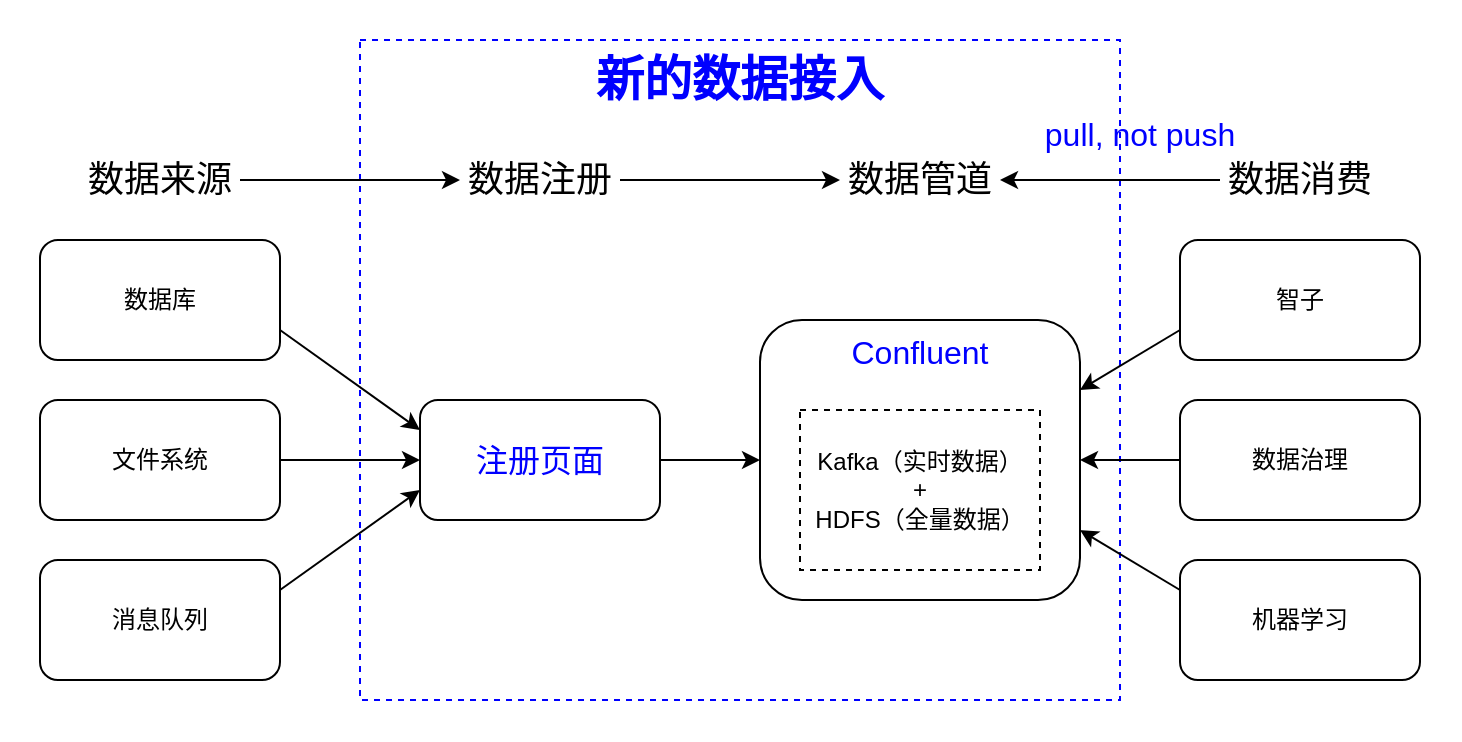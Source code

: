 <mxfile version="10.5.9" type="github"><diagram id="YSKjneG9f25D24EfUgmv" name="Page-1"><mxGraphModel dx="758" dy="525" grid="1" gridSize="10" guides="1" tooltips="1" connect="1" arrows="1" fold="1" page="1" pageScale="1" pageWidth="850" pageHeight="1100" math="0" shadow="0"><root><mxCell id="0"/><mxCell id="1" parent="0"/><mxCell id="WJNRB5o8_elmOy3kN1VB-6" value="" style="rounded=0;whiteSpace=wrap;html=1;strokeColor=none;fillColor=none;gradientColor=none;fontSize=24;fontColor=#0000FF;" vertex="1" parent="1"><mxGeometry x="40" y="80" width="730" height="370" as="geometry"/></mxCell><mxCell id="WJNRB5o8_elmOy3kN1VB-1" value="" style="rounded=0;whiteSpace=wrap;html=1;dashed=1;fillColor=none;gradientColor=none;strokeColor=#0000FF;" vertex="1" parent="1"><mxGeometry x="220" y="100" width="380" height="330" as="geometry"/></mxCell><mxCell id="8H_U0XsgN7u3BfvsgzKS-15" value="" style="edgeStyle=orthogonalEdgeStyle;rounded=0;orthogonalLoop=1;jettySize=auto;html=1;entryX=0;entryY=0.5;entryDx=0;entryDy=0;" parent="1" source="8H_U0XsgN7u3BfvsgzKS-1" target="8H_U0XsgN7u3BfvsgzKS-4" edge="1"><mxGeometry relative="1" as="geometry"><mxPoint x="230" y="170" as="targetPoint"/></mxGeometry></mxCell><mxCell id="8H_U0XsgN7u3BfvsgzKS-1" value="数据来源" style="text;html=1;strokeColor=none;fillColor=none;align=center;verticalAlign=middle;whiteSpace=wrap;rounded=0;fontSize=18;" parent="1" vertex="1"><mxGeometry x="80" y="160" width="80" height="20" as="geometry"/></mxCell><mxCell id="8H_U0XsgN7u3BfvsgzKS-17" value="" style="edgeStyle=orthogonalEdgeStyle;rounded=0;orthogonalLoop=1;jettySize=auto;html=1;entryX=0;entryY=0.5;entryDx=0;entryDy=0;" parent="1" source="8H_U0XsgN7u3BfvsgzKS-4" target="8H_U0XsgN7u3BfvsgzKS-5" edge="1"><mxGeometry relative="1" as="geometry"><mxPoint x="420" y="170" as="targetPoint"/></mxGeometry></mxCell><mxCell id="8H_U0XsgN7u3BfvsgzKS-4" value="数据注册" style="text;html=1;strokeColor=none;fillColor=none;align=center;verticalAlign=middle;whiteSpace=wrap;rounded=0;fontSize=18;" parent="1" vertex="1"><mxGeometry x="270" y="160" width="80" height="20" as="geometry"/></mxCell><mxCell id="8H_U0XsgN7u3BfvsgzKS-19" value="" style="edgeStyle=orthogonalEdgeStyle;rounded=0;orthogonalLoop=1;jettySize=auto;html=1;" parent="1" source="8H_U0XsgN7u3BfvsgzKS-18" target="8H_U0XsgN7u3BfvsgzKS-5" edge="1"><mxGeometry relative="1" as="geometry"/></mxCell><mxCell id="8H_U0XsgN7u3BfvsgzKS-5" value="数据管道&lt;br style=&quot;font-size: 18px;&quot;&gt;" style="text;html=1;strokeColor=none;fillColor=none;align=center;verticalAlign=middle;whiteSpace=wrap;rounded=0;fontSize=18;" parent="1" vertex="1"><mxGeometry x="460" y="160" width="80" height="20" as="geometry"/></mxCell><mxCell id="8H_U0XsgN7u3BfvsgzKS-18" value="数据消费&lt;br style=&quot;font-size: 18px;&quot;&gt;" style="text;html=1;strokeColor=none;fillColor=none;align=center;verticalAlign=middle;whiteSpace=wrap;rounded=0;fontSize=18;" parent="1" vertex="1"><mxGeometry x="650" y="160" width="80" height="20" as="geometry"/></mxCell><mxCell id="8H_U0XsgN7u3BfvsgzKS-6" value="数据库&lt;br&gt;" style="rounded=1;whiteSpace=wrap;html=1;" parent="1" vertex="1"><mxGeometry x="60" y="200" width="120" height="60" as="geometry"/></mxCell><mxCell id="8H_U0XsgN7u3BfvsgzKS-11" value="" style="edgeStyle=orthogonalEdgeStyle;rounded=0;orthogonalLoop=1;jettySize=auto;html=1;" parent="1" source="8H_U0XsgN7u3BfvsgzKS-8" target="8H_U0XsgN7u3BfvsgzKS-10" edge="1"><mxGeometry relative="1" as="geometry"/></mxCell><mxCell id="8H_U0XsgN7u3BfvsgzKS-8" value="&lt;font style=&quot;font-size: 16px&quot; color=&quot;#0000ff&quot;&gt;注册页面&lt;/font&gt;&lt;br&gt;" style="rounded=1;whiteSpace=wrap;html=1;" parent="1" vertex="1"><mxGeometry x="250" y="280" width="120" height="60" as="geometry"/></mxCell><mxCell id="8H_U0XsgN7u3BfvsgzKS-10" value="&lt;div style=&quot;text-align: center&quot;&gt;&lt;span&gt;&lt;font style=&quot;font-size: 16px&quot;&gt;Confluent&lt;/font&gt;&lt;/span&gt;&lt;/div&gt;" style="rounded=1;whiteSpace=wrap;html=1;verticalAlign=top;fontColor=#0000FF;" parent="1" vertex="1"><mxGeometry x="420" y="240" width="160" height="140" as="geometry"/></mxCell><mxCell id="8H_U0XsgN7u3BfvsgzKS-12" value="智子" style="rounded=1;whiteSpace=wrap;html=1;" parent="1" vertex="1"><mxGeometry x="630" y="200" width="120" height="60" as="geometry"/></mxCell><mxCell id="8H_U0XsgN7u3BfvsgzKS-20" value="文件系统&lt;br&gt;" style="rounded=1;whiteSpace=wrap;html=1;" parent="1" vertex="1"><mxGeometry x="60" y="280" width="120" height="60" as="geometry"/></mxCell><mxCell id="8H_U0XsgN7u3BfvsgzKS-21" value="消息队列&lt;br&gt;" style="rounded=1;whiteSpace=wrap;html=1;" parent="1" vertex="1"><mxGeometry x="60" y="360" width="120" height="60" as="geometry"/></mxCell><mxCell id="8H_U0XsgN7u3BfvsgzKS-22" value="" style="endArrow=classic;html=1;exitX=1;exitY=0.75;exitDx=0;exitDy=0;entryX=0;entryY=0.25;entryDx=0;entryDy=0;" parent="1" source="8H_U0XsgN7u3BfvsgzKS-6" target="8H_U0XsgN7u3BfvsgzKS-8" edge="1"><mxGeometry width="50" height="50" relative="1" as="geometry"><mxPoint x="60" y="550" as="sourcePoint"/><mxPoint x="110" y="500" as="targetPoint"/></mxGeometry></mxCell><mxCell id="8H_U0XsgN7u3BfvsgzKS-23" value="" style="endArrow=classic;html=1;exitX=1;exitY=0.5;exitDx=0;exitDy=0;entryX=0;entryY=0.5;entryDx=0;entryDy=0;" parent="1" source="8H_U0XsgN7u3BfvsgzKS-20" target="8H_U0XsgN7u3BfvsgzKS-8" edge="1"><mxGeometry width="50" height="50" relative="1" as="geometry"><mxPoint x="240" y="450" as="sourcePoint"/><mxPoint x="290" y="400" as="targetPoint"/></mxGeometry></mxCell><mxCell id="8H_U0XsgN7u3BfvsgzKS-24" value="" style="endArrow=classic;html=1;exitX=1;exitY=0.25;exitDx=0;exitDy=0;entryX=0;entryY=0.75;entryDx=0;entryDy=0;" parent="1" source="8H_U0XsgN7u3BfvsgzKS-21" target="8H_U0XsgN7u3BfvsgzKS-8" edge="1"><mxGeometry width="50" height="50" relative="1" as="geometry"><mxPoint x="310" y="480" as="sourcePoint"/><mxPoint x="360" y="430" as="targetPoint"/></mxGeometry></mxCell><mxCell id="8H_U0XsgN7u3BfvsgzKS-25" value="数据治理" style="rounded=1;whiteSpace=wrap;html=1;" parent="1" vertex="1"><mxGeometry x="630" y="280" width="120" height="60" as="geometry"/></mxCell><mxCell id="8H_U0XsgN7u3BfvsgzKS-26" value="机器学习" style="rounded=1;whiteSpace=wrap;html=1;" parent="1" vertex="1"><mxGeometry x="630" y="360" width="120" height="60" as="geometry"/></mxCell><mxCell id="8H_U0XsgN7u3BfvsgzKS-27" value="" style="endArrow=classic;html=1;exitX=0;exitY=0.75;exitDx=0;exitDy=0;entryX=1;entryY=0.25;entryDx=0;entryDy=0;" parent="1" source="8H_U0XsgN7u3BfvsgzKS-12" target="8H_U0XsgN7u3BfvsgzKS-10" edge="1"><mxGeometry width="50" height="50" relative="1" as="geometry"><mxPoint x="590" y="220" as="sourcePoint"/><mxPoint x="540" y="270" as="targetPoint"/></mxGeometry></mxCell><mxCell id="8H_U0XsgN7u3BfvsgzKS-28" value="" style="endArrow=classic;html=1;exitX=0;exitY=0.5;exitDx=0;exitDy=0;entryX=1;entryY=0.5;entryDx=0;entryDy=0;" parent="1" source="8H_U0XsgN7u3BfvsgzKS-25" target="8H_U0XsgN7u3BfvsgzKS-10" edge="1"><mxGeometry width="50" height="50" relative="1" as="geometry"><mxPoint x="620" y="280" as="sourcePoint"/><mxPoint x="570" y="330" as="targetPoint"/></mxGeometry></mxCell><mxCell id="8H_U0XsgN7u3BfvsgzKS-29" value="" style="endArrow=classic;html=1;exitX=0;exitY=0.25;exitDx=0;exitDy=0;entryX=1;entryY=0.75;entryDx=0;entryDy=0;" parent="1" source="8H_U0XsgN7u3BfvsgzKS-26" target="8H_U0XsgN7u3BfvsgzKS-10" edge="1"><mxGeometry width="50" height="50" relative="1" as="geometry"><mxPoint x="610" y="390" as="sourcePoint"/><mxPoint x="560" y="440" as="targetPoint"/></mxGeometry></mxCell><mxCell id="8H_U0XsgN7u3BfvsgzKS-31" value="Kafka（实时数据）&lt;br&gt;+&lt;br&gt;HDFS（全量数据）&lt;br&gt;" style="rounded=0;whiteSpace=wrap;html=1;dashed=1;" parent="1" vertex="1"><mxGeometry x="440" y="285" width="120" height="80" as="geometry"/></mxCell><mxCell id="WJNRB5o8_elmOy3kN1VB-2" value="新的数据接入" style="text;html=1;strokeColor=none;fillColor=none;align=center;verticalAlign=middle;whiteSpace=wrap;rounded=0;dashed=1;fontSize=24;fontStyle=1;fontColor=#0000FF;" vertex="1" parent="1"><mxGeometry x="330" y="110" width="160" height="20" as="geometry"/></mxCell><mxCell id="WJNRB5o8_elmOy3kN1VB-5" value="&lt;font style=&quot;font-size: 16px&quot;&gt;pull, not push&lt;/font&gt;" style="text;html=1;strokeColor=none;fillColor=none;align=center;verticalAlign=middle;whiteSpace=wrap;rounded=0;dashed=1;fontSize=24;fontColor=#0000FF;" vertex="1" parent="1"><mxGeometry x="560" y="130" width="100" height="30" as="geometry"/></mxCell></root></mxGraphModel></diagram></mxfile>